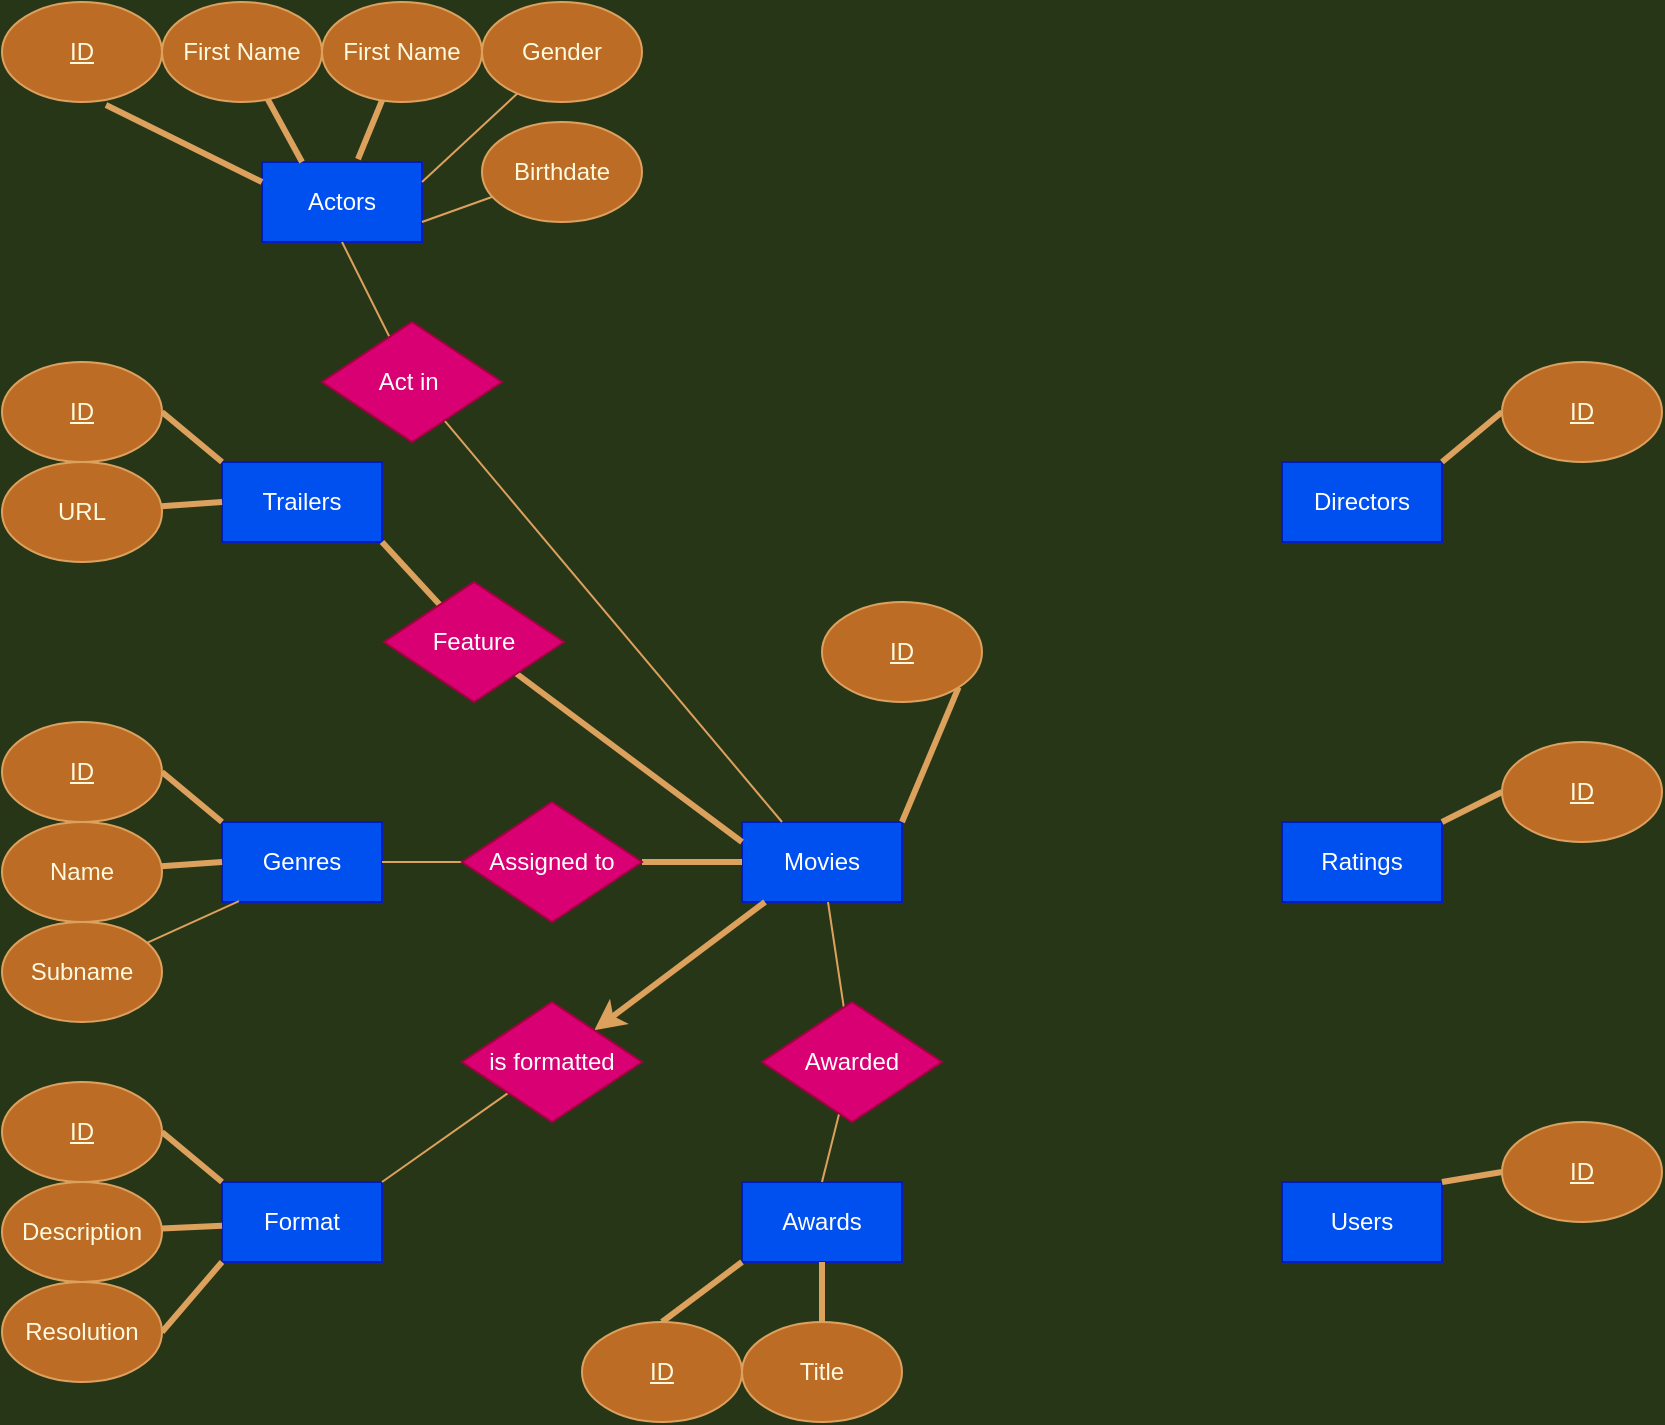 <mxfile>
    <diagram id="TzO9_d-Kj98EIlD6F85Y" name="Page-1">
        <mxGraphModel dx="955" dy="1022" grid="1" gridSize="10" guides="1" tooltips="1" connect="1" arrows="1" fold="1" page="0" pageScale="1" pageWidth="850" pageHeight="1100" background="#283618" math="0" shadow="0">
            <root>
                <mxCell id="0"/>
                <mxCell id="1" parent="0"/>
                <mxCell id="2" value="Trailers" style="rounded=0;whiteSpace=wrap;html=1;fillColor=#0050ef;strokeColor=#001DBC;fontColor=#ffffff;" parent="1" vertex="1">
                    <mxGeometry x="160" y="100" width="80" height="40" as="geometry"/>
                </mxCell>
                <mxCell id="3" value="Format" style="rounded=0;whiteSpace=wrap;html=1;fillColor=#0050ef;strokeColor=#001DBC;fontColor=#ffffff;" parent="1" vertex="1">
                    <mxGeometry x="160" y="460" width="80" height="40" as="geometry"/>
                </mxCell>
                <mxCell id="4" value="Genres" style="rounded=0;whiteSpace=wrap;html=1;fillColor=#0050ef;strokeColor=#001DBC;fontColor=#ffffff;" parent="1" vertex="1">
                    <mxGeometry x="160" y="280" width="80" height="40" as="geometry"/>
                </mxCell>
                <mxCell id="5" value="Actors" style="rounded=0;whiteSpace=wrap;html=1;fillColor=#0050ef;strokeColor=#001DBC;fontColor=#ffffff;" parent="1" vertex="1">
                    <mxGeometry x="180" y="-50" width="80" height="40" as="geometry"/>
                </mxCell>
                <mxCell id="6" value="Directors" style="rounded=0;whiteSpace=wrap;html=1;fillColor=#0050ef;strokeColor=#001DBC;fontColor=#ffffff;" parent="1" vertex="1">
                    <mxGeometry x="690" y="100" width="80" height="40" as="geometry"/>
                </mxCell>
                <mxCell id="7" value="Ratings" style="rounded=0;whiteSpace=wrap;html=1;fillColor=#0050ef;strokeColor=#001DBC;fontColor=#ffffff;" parent="1" vertex="1">
                    <mxGeometry x="690" y="280" width="80" height="40" as="geometry"/>
                </mxCell>
                <mxCell id="8" value="Movies" style="rounded=0;whiteSpace=wrap;html=1;fillColor=#0050ef;strokeColor=#001DBC;fontColor=#ffffff;" parent="1" vertex="1">
                    <mxGeometry x="420" y="280" width="80" height="40" as="geometry"/>
                </mxCell>
                <mxCell id="10" value="Awards" style="rounded=0;whiteSpace=wrap;html=1;fillColor=#0050ef;strokeColor=#001DBC;fontColor=#ffffff;" parent="1" vertex="1">
                    <mxGeometry x="420" y="460" width="80" height="40" as="geometry"/>
                </mxCell>
                <mxCell id="11" value="Users" style="rounded=0;whiteSpace=wrap;html=1;fillColor=#0050ef;strokeColor=#001DBC;fontColor=#ffffff;" parent="1" vertex="1">
                    <mxGeometry x="690" y="460" width="80" height="40" as="geometry"/>
                </mxCell>
                <mxCell id="13" style="rounded=0;orthogonalLoop=1;jettySize=auto;html=1;entryX=1;entryY=0;entryDx=0;entryDy=0;strokeWidth=3;endArrow=none;endFill=0;exitX=1;exitY=1;exitDx=0;exitDy=0;labelBackgroundColor=#283618;strokeColor=#DDA15E;fontColor=#FEFAE0;" edge="1" parent="1" source="12" target="8">
                    <mxGeometry relative="1" as="geometry"/>
                </mxCell>
                <mxCell id="12" value="&lt;u&gt;ID&lt;/u&gt;" style="ellipse;whiteSpace=wrap;html=1;fillColor=#BC6C25;strokeColor=#DDA15E;fontColor=#FEFAE0;" vertex="1" parent="1">
                    <mxGeometry x="460" y="170" width="80" height="50" as="geometry"/>
                </mxCell>
                <mxCell id="14" style="rounded=0;orthogonalLoop=1;jettySize=auto;html=1;strokeWidth=3;endArrow=none;endFill=0;entryX=0;entryY=0;entryDx=0;entryDy=0;exitX=1;exitY=0.5;exitDx=0;exitDy=0;labelBackgroundColor=#283618;strokeColor=#DDA15E;fontColor=#FEFAE0;" edge="1" parent="1" source="15" target="2">
                    <mxGeometry relative="1" as="geometry">
                        <mxPoint x="140" y="120" as="targetPoint"/>
                    </mxGeometry>
                </mxCell>
                <mxCell id="15" value="&lt;u&gt;ID&lt;/u&gt;" style="ellipse;whiteSpace=wrap;html=1;fillColor=#BC6C25;strokeColor=#DDA15E;fontColor=#FEFAE0;" vertex="1" parent="1">
                    <mxGeometry x="50" y="50" width="80" height="50" as="geometry"/>
                </mxCell>
                <mxCell id="16" style="rounded=0;orthogonalLoop=1;jettySize=auto;html=1;strokeWidth=3;endArrow=none;endFill=0;entryX=0;entryY=0;entryDx=0;entryDy=0;exitX=1;exitY=0.5;exitDx=0;exitDy=0;labelBackgroundColor=#283618;strokeColor=#DDA15E;fontColor=#FEFAE0;" edge="1" parent="1" source="17" target="4">
                    <mxGeometry relative="1" as="geometry">
                        <mxPoint x="150" y="300" as="targetPoint"/>
                    </mxGeometry>
                </mxCell>
                <mxCell id="17" value="&lt;u&gt;ID&lt;/u&gt;" style="ellipse;whiteSpace=wrap;html=1;fillColor=#BC6C25;strokeColor=#DDA15E;fontColor=#FEFAE0;" vertex="1" parent="1">
                    <mxGeometry x="50" y="230" width="80" height="50" as="geometry"/>
                </mxCell>
                <mxCell id="18" style="rounded=0;orthogonalLoop=1;jettySize=auto;html=1;strokeWidth=3;endArrow=none;endFill=0;entryX=0;entryY=0;entryDx=0;entryDy=0;exitX=1;exitY=0.5;exitDx=0;exitDy=0;labelBackgroundColor=#283618;strokeColor=#DDA15E;fontColor=#FEFAE0;" edge="1" parent="1" source="19" target="3">
                    <mxGeometry relative="1" as="geometry">
                        <mxPoint x="140" y="470" as="targetPoint"/>
                    </mxGeometry>
                </mxCell>
                <mxCell id="19" value="&lt;u&gt;ID&lt;/u&gt;" style="ellipse;whiteSpace=wrap;html=1;fillColor=#BC6C25;strokeColor=#DDA15E;fontColor=#FEFAE0;" vertex="1" parent="1">
                    <mxGeometry x="50" y="410" width="80" height="50" as="geometry"/>
                </mxCell>
                <mxCell id="20" style="rounded=0;orthogonalLoop=1;jettySize=auto;html=1;strokeWidth=3;endArrow=none;endFill=0;exitX=0.65;exitY=1.03;exitDx=0;exitDy=0;labelBackgroundColor=#283618;strokeColor=#DDA15E;fontColor=#FEFAE0;exitPerimeter=0;" edge="1" parent="1" source="21">
                    <mxGeometry relative="1" as="geometry">
                        <mxPoint x="180" y="-40" as="targetPoint"/>
                    </mxGeometry>
                </mxCell>
                <mxCell id="21" value="&lt;u&gt;ID&lt;/u&gt;" style="ellipse;whiteSpace=wrap;html=1;fillColor=#BC6C25;strokeColor=#DDA15E;fontColor=#FEFAE0;" vertex="1" parent="1">
                    <mxGeometry x="50" y="-130" width="80" height="50" as="geometry"/>
                </mxCell>
                <mxCell id="22" style="rounded=0;orthogonalLoop=1;jettySize=auto;html=1;entryX=0;entryY=1;entryDx=0;entryDy=0;strokeWidth=3;endArrow=none;endFill=0;exitX=0.5;exitY=0;exitDx=0;exitDy=0;labelBackgroundColor=#283618;strokeColor=#DDA15E;fontColor=#FEFAE0;" edge="1" parent="1" source="23" target="10">
                    <mxGeometry relative="1" as="geometry">
                        <mxPoint x="420" y="460" as="targetPoint"/>
                    </mxGeometry>
                </mxCell>
                <mxCell id="23" value="&lt;u&gt;ID&lt;/u&gt;" style="ellipse;whiteSpace=wrap;html=1;fillColor=#BC6C25;strokeColor=#DDA15E;fontColor=#FEFAE0;" vertex="1" parent="1">
                    <mxGeometry x="340" y="530" width="80" height="50" as="geometry"/>
                </mxCell>
                <mxCell id="25" style="edgeStyle=none;rounded=0;orthogonalLoop=1;jettySize=auto;html=1;entryX=1;entryY=0;entryDx=0;entryDy=0;endArrow=none;endFill=0;strokeWidth=3;exitX=0;exitY=0.5;exitDx=0;exitDy=0;labelBackgroundColor=#283618;strokeColor=#DDA15E;fontColor=#FEFAE0;" edge="1" parent="1" source="24" target="6">
                    <mxGeometry relative="1" as="geometry"/>
                </mxCell>
                <mxCell id="24" value="&lt;u&gt;ID&lt;/u&gt;" style="ellipse;whiteSpace=wrap;html=1;fillColor=#BC6C25;strokeColor=#DDA15E;fontColor=#FEFAE0;" vertex="1" parent="1">
                    <mxGeometry x="800" y="50" width="80" height="50" as="geometry"/>
                </mxCell>
                <mxCell id="27" style="edgeStyle=none;rounded=0;orthogonalLoop=1;jettySize=auto;html=1;entryX=1;entryY=0;entryDx=0;entryDy=0;endArrow=none;endFill=0;strokeWidth=3;exitX=0;exitY=0.5;exitDx=0;exitDy=0;labelBackgroundColor=#283618;strokeColor=#DDA15E;fontColor=#FEFAE0;" edge="1" parent="1" source="26" target="7">
                    <mxGeometry relative="1" as="geometry"/>
                </mxCell>
                <mxCell id="26" value="&lt;u&gt;ID&lt;/u&gt;" style="ellipse;whiteSpace=wrap;html=1;fillColor=#BC6C25;strokeColor=#DDA15E;fontColor=#FEFAE0;" vertex="1" parent="1">
                    <mxGeometry x="800" y="240" width="80" height="50" as="geometry"/>
                </mxCell>
                <mxCell id="29" style="edgeStyle=none;rounded=0;orthogonalLoop=1;jettySize=auto;html=1;entryX=1;entryY=0;entryDx=0;entryDy=0;endArrow=none;endFill=0;strokeWidth=3;exitX=0;exitY=0.5;exitDx=0;exitDy=0;labelBackgroundColor=#283618;strokeColor=#DDA15E;fontColor=#FEFAE0;" edge="1" parent="1" source="28" target="11">
                    <mxGeometry relative="1" as="geometry"/>
                </mxCell>
                <mxCell id="28" value="&lt;u&gt;ID&lt;/u&gt;" style="ellipse;whiteSpace=wrap;html=1;fillColor=#BC6C25;strokeColor=#DDA15E;fontColor=#FEFAE0;" vertex="1" parent="1">
                    <mxGeometry x="800" y="430" width="80" height="50" as="geometry"/>
                </mxCell>
                <mxCell id="32" style="edgeStyle=none;rounded=0;orthogonalLoop=1;jettySize=auto;html=1;entryX=0;entryY=0.5;entryDx=0;entryDy=0;endArrow=none;endFill=0;strokeWidth=3;labelBackgroundColor=#283618;strokeColor=#DDA15E;fontColor=#FEFAE0;" edge="1" parent="1" source="31" target="4">
                    <mxGeometry relative="1" as="geometry"/>
                </mxCell>
                <mxCell id="31" value="Name" style="ellipse;whiteSpace=wrap;html=1;fillColor=#BC6C25;strokeColor=#DDA15E;fontColor=#FEFAE0;" vertex="1" parent="1">
                    <mxGeometry x="50" y="280" width="80" height="50" as="geometry"/>
                </mxCell>
                <mxCell id="34" value="" style="edgeStyle=none;rounded=0;orthogonalLoop=1;jettySize=auto;html=1;endArrow=none;endFill=0;strokeWidth=1;labelBackgroundColor=#283618;strokeColor=#DDA15E;fontColor=#FEFAE0;" edge="1" parent="1" source="33" target="4">
                    <mxGeometry relative="1" as="geometry"/>
                </mxCell>
                <mxCell id="35" value="" style="edgeStyle=none;rounded=0;orthogonalLoop=1;jettySize=auto;html=1;endArrow=none;endFill=0;strokeWidth=3;labelBackgroundColor=#283618;strokeColor=#DDA15E;fontColor=#FEFAE0;" edge="1" parent="1" source="33" target="8">
                    <mxGeometry relative="1" as="geometry"/>
                </mxCell>
                <mxCell id="33" value="Assigned to" style="rhombus;whiteSpace=wrap;html=1;fillColor=#d80073;strokeColor=#A50040;fontColor=#ffffff;" vertex="1" parent="1">
                    <mxGeometry x="280" y="270" width="90" height="60" as="geometry"/>
                </mxCell>
                <mxCell id="38" value="" style="rounded=1;sketch=0;orthogonalLoop=1;jettySize=auto;html=1;fontColor=#FEFAE0;strokeColor=#DDA15E;fillColor=#BC6C25;strokeWidth=3;endArrow=none;endFill=0;" edge="1" parent="1" source="37" target="3">
                    <mxGeometry relative="1" as="geometry"/>
                </mxCell>
                <mxCell id="37" value="Description" style="ellipse;whiteSpace=wrap;html=1;fillColor=#BC6C25;strokeColor=#DDA15E;fontColor=#FEFAE0;" vertex="1" parent="1">
                    <mxGeometry x="50" y="460" width="80" height="50" as="geometry"/>
                </mxCell>
                <mxCell id="40" style="edgeStyle=none;rounded=1;sketch=0;orthogonalLoop=1;jettySize=auto;html=1;entryX=0;entryY=1;entryDx=0;entryDy=0;fontColor=#FEFAE0;endArrow=none;endFill=0;strokeColor=#DDA15E;strokeWidth=3;fillColor=#BC6C25;exitX=1;exitY=0.5;exitDx=0;exitDy=0;" edge="1" parent="1" source="39" target="3">
                    <mxGeometry relative="1" as="geometry"/>
                </mxCell>
                <mxCell id="39" value="Resolution" style="ellipse;whiteSpace=wrap;html=1;fillColor=#BC6C25;strokeColor=#DDA15E;fontColor=#FEFAE0;" vertex="1" parent="1">
                    <mxGeometry x="50" y="510" width="80" height="50" as="geometry"/>
                </mxCell>
                <mxCell id="43" style="edgeStyle=none;rounded=1;sketch=0;orthogonalLoop=1;jettySize=auto;html=1;entryX=1;entryY=0;entryDx=0;entryDy=0;fontColor=#FEFAE0;endArrow=none;endFill=0;strokeColor=#DDA15E;strokeWidth=1;fillColor=#BC6C25;" edge="1" parent="1" source="41" target="3">
                    <mxGeometry relative="1" as="geometry"/>
                </mxCell>
                <mxCell id="44" style="edgeStyle=none;rounded=1;sketch=0;orthogonalLoop=1;jettySize=auto;html=1;entryX=0.144;entryY=1;entryDx=0;entryDy=0;entryPerimeter=0;fontColor=#FEFAE0;endArrow=none;endFill=0;strokeColor=#DDA15E;strokeWidth=3;fillColor=#BC6C25;startArrow=classic;startFill=1;" edge="1" parent="1" source="41" target="8">
                    <mxGeometry relative="1" as="geometry"/>
                </mxCell>
                <mxCell id="41" value="is formatted" style="rhombus;whiteSpace=wrap;html=1;fillColor=#d80073;strokeColor=#A50040;fontColor=#ffffff;" vertex="1" parent="1">
                    <mxGeometry x="280" y="370" width="90" height="60" as="geometry"/>
                </mxCell>
                <mxCell id="46" style="edgeStyle=none;rounded=1;sketch=0;orthogonalLoop=1;jettySize=auto;html=1;entryX=0.106;entryY=0.988;entryDx=0;entryDy=0;entryPerimeter=0;fontColor=#FEFAE0;startArrow=none;startFill=0;endArrow=none;endFill=0;strokeColor=#DDA15E;strokeWidth=1;fillColor=#BC6C25;" edge="1" parent="1" source="45" target="4">
                    <mxGeometry relative="1" as="geometry"/>
                </mxCell>
                <mxCell id="45" value="Subname" style="ellipse;whiteSpace=wrap;html=1;fillColor=#BC6C25;strokeColor=#DDA15E;fontColor=#FEFAE0;" vertex="1" parent="1">
                    <mxGeometry x="50" y="330" width="80" height="50" as="geometry"/>
                </mxCell>
                <mxCell id="48" style="edgeStyle=none;rounded=1;sketch=0;orthogonalLoop=1;jettySize=auto;html=1;entryX=0;entryY=0.5;entryDx=0;entryDy=0;fontColor=#FEFAE0;startArrow=none;startFill=0;endArrow=none;endFill=0;strokeColor=#DDA15E;strokeWidth=3;fillColor=#BC6C25;" edge="1" parent="1" source="47" target="2">
                    <mxGeometry relative="1" as="geometry"/>
                </mxCell>
                <mxCell id="47" value="URL" style="ellipse;whiteSpace=wrap;html=1;fillColor=#BC6C25;strokeColor=#DDA15E;fontColor=#FEFAE0;" vertex="1" parent="1">
                    <mxGeometry x="50" y="100" width="80" height="50" as="geometry"/>
                </mxCell>
                <mxCell id="50" style="edgeStyle=none;rounded=1;sketch=0;orthogonalLoop=1;jettySize=auto;html=1;entryX=1;entryY=1;entryDx=0;entryDy=0;fontColor=#FEFAE0;startArrow=none;startFill=0;endArrow=none;endFill=0;strokeColor=#DDA15E;strokeWidth=3;fillColor=#BC6C25;" edge="1" parent="1" source="49" target="2">
                    <mxGeometry relative="1" as="geometry"/>
                </mxCell>
                <mxCell id="51" style="edgeStyle=none;rounded=1;sketch=0;orthogonalLoop=1;jettySize=auto;html=1;entryX=0;entryY=0.25;entryDx=0;entryDy=0;fontColor=#FEFAE0;startArrow=none;startFill=0;endArrow=none;endFill=0;strokeColor=#DDA15E;strokeWidth=3;fillColor=#BC6C25;" edge="1" parent="1" source="49" target="8">
                    <mxGeometry relative="1" as="geometry"/>
                </mxCell>
                <mxCell id="49" value="Feature" style="rhombus;whiteSpace=wrap;html=1;fillColor=#d80073;strokeColor=#A50040;fontColor=#ffffff;" vertex="1" parent="1">
                    <mxGeometry x="241" y="160" width="90" height="60" as="geometry"/>
                </mxCell>
                <mxCell id="53" style="edgeStyle=none;rounded=1;sketch=0;orthogonalLoop=1;jettySize=auto;html=1;entryX=0.25;entryY=0;entryDx=0;entryDy=0;fontColor=#FEFAE0;startArrow=none;startFill=0;endArrow=none;endFill=0;strokeColor=#DDA15E;strokeWidth=3;fillColor=#BC6C25;" edge="1" parent="1" source="52" target="5">
                    <mxGeometry relative="1" as="geometry"/>
                </mxCell>
                <mxCell id="52" value="First Name" style="ellipse;whiteSpace=wrap;html=1;fillColor=#BC6C25;strokeColor=#DDA15E;fontColor=#FEFAE0;" vertex="1" parent="1">
                    <mxGeometry x="130" y="-130" width="80" height="50" as="geometry"/>
                </mxCell>
                <mxCell id="55" style="edgeStyle=none;rounded=1;sketch=0;orthogonalLoop=1;jettySize=auto;html=1;fontColor=#FEFAE0;startArrow=none;startFill=0;endArrow=none;endFill=0;strokeColor=#DDA15E;strokeWidth=3;fillColor=#BC6C25;entryX=0.6;entryY=-0.037;entryDx=0;entryDy=0;entryPerimeter=0;" edge="1" parent="1" source="54" target="5">
                    <mxGeometry relative="1" as="geometry">
                        <mxPoint x="260" y="-60" as="targetPoint"/>
                    </mxGeometry>
                </mxCell>
                <mxCell id="54" value="First Name" style="ellipse;whiteSpace=wrap;html=1;fillColor=#BC6C25;strokeColor=#DDA15E;fontColor=#FEFAE0;" vertex="1" parent="1">
                    <mxGeometry x="210" y="-130" width="80" height="50" as="geometry"/>
                </mxCell>
                <mxCell id="57" style="edgeStyle=none;rounded=1;sketch=0;orthogonalLoop=1;jettySize=auto;html=1;fontColor=#FEFAE0;startArrow=none;startFill=0;endArrow=none;endFill=0;strokeColor=#DDA15E;strokeWidth=1;fillColor=#BC6C25;entryX=1;entryY=0.25;entryDx=0;entryDy=0;" edge="1" parent="1" source="56" target="5">
                    <mxGeometry relative="1" as="geometry">
                        <mxPoint x="270" y="-40" as="targetPoint"/>
                    </mxGeometry>
                </mxCell>
                <mxCell id="56" value="Gender" style="ellipse;whiteSpace=wrap;html=1;fillColor=#BC6C25;strokeColor=#DDA15E;fontColor=#FEFAE0;" vertex="1" parent="1">
                    <mxGeometry x="290" y="-130" width="80" height="50" as="geometry"/>
                </mxCell>
                <mxCell id="59" style="edgeStyle=none;rounded=1;sketch=0;orthogonalLoop=1;jettySize=auto;html=1;entryX=1;entryY=0.75;entryDx=0;entryDy=0;fontColor=#FEFAE0;startArrow=none;startFill=0;endArrow=none;endFill=0;strokeColor=#DDA15E;strokeWidth=1;fillColor=#BC6C25;" edge="1" parent="1" source="58" target="5">
                    <mxGeometry relative="1" as="geometry"/>
                </mxCell>
                <mxCell id="58" value="Birthdate" style="ellipse;whiteSpace=wrap;html=1;fillColor=#BC6C25;strokeColor=#DDA15E;fontColor=#FEFAE0;" vertex="1" parent="1">
                    <mxGeometry x="290" y="-70" width="80" height="50" as="geometry"/>
                </mxCell>
                <mxCell id="61" style="edgeStyle=none;rounded=1;sketch=0;orthogonalLoop=1;jettySize=auto;html=1;entryX=0.5;entryY=1;entryDx=0;entryDy=0;fontColor=#FEFAE0;startArrow=none;startFill=0;endArrow=none;endFill=0;strokeColor=#DDA15E;strokeWidth=1;fillColor=#BC6C25;" edge="1" parent="1" source="60" target="5">
                    <mxGeometry relative="1" as="geometry"/>
                </mxCell>
                <mxCell id="62" style="edgeStyle=none;rounded=1;sketch=0;orthogonalLoop=1;jettySize=auto;html=1;entryX=0.25;entryY=0;entryDx=0;entryDy=0;fontColor=#FEFAE0;startArrow=none;startFill=0;endArrow=none;endFill=0;strokeColor=#DDA15E;strokeWidth=1;fillColor=#BC6C25;" edge="1" parent="1" source="60" target="8">
                    <mxGeometry relative="1" as="geometry"/>
                </mxCell>
                <mxCell id="60" value="Act in&amp;nbsp;" style="rhombus;whiteSpace=wrap;html=1;fillColor=#d80073;strokeColor=#A50040;fontColor=#ffffff;" vertex="1" parent="1">
                    <mxGeometry x="210" y="30" width="90" height="60" as="geometry"/>
                </mxCell>
                <mxCell id="64" style="edgeStyle=none;rounded=1;sketch=0;orthogonalLoop=1;jettySize=auto;html=1;entryX=0.5;entryY=1;entryDx=0;entryDy=0;fontColor=#FEFAE0;startArrow=none;startFill=0;endArrow=none;endFill=0;strokeColor=#DDA15E;strokeWidth=3;fillColor=#BC6C25;" edge="1" parent="1" source="63" target="10">
                    <mxGeometry relative="1" as="geometry"/>
                </mxCell>
                <mxCell id="63" value="Title" style="ellipse;whiteSpace=wrap;html=1;fillColor=#BC6C25;strokeColor=#DDA15E;fontColor=#FEFAE0;" vertex="1" parent="1">
                    <mxGeometry x="420" y="530" width="80" height="50" as="geometry"/>
                </mxCell>
                <mxCell id="66" value="" style="edgeStyle=none;rounded=1;sketch=0;orthogonalLoop=1;jettySize=auto;html=1;fontColor=#FEFAE0;startArrow=none;startFill=0;endArrow=none;endFill=0;strokeColor=#DDA15E;strokeWidth=1;fillColor=#BC6C25;" edge="1" parent="1" source="65" target="8">
                    <mxGeometry relative="1" as="geometry"/>
                </mxCell>
                <mxCell id="67" value="" style="edgeStyle=none;rounded=1;sketch=0;orthogonalLoop=1;jettySize=auto;html=1;fontColor=#FEFAE0;startArrow=none;startFill=0;endArrow=none;endFill=0;strokeColor=#DDA15E;strokeWidth=1;fillColor=#BC6C25;entryX=0.5;entryY=0;entryDx=0;entryDy=0;" edge="1" parent="1" source="65" target="10">
                    <mxGeometry relative="1" as="geometry"/>
                </mxCell>
                <mxCell id="65" value="Awarded" style="rhombus;whiteSpace=wrap;html=1;fillColor=#d80073;strokeColor=#A50040;fontColor=#ffffff;" vertex="1" parent="1">
                    <mxGeometry x="430" y="370" width="90" height="60" as="geometry"/>
                </mxCell>
            </root>
        </mxGraphModel>
    </diagram>
</mxfile>